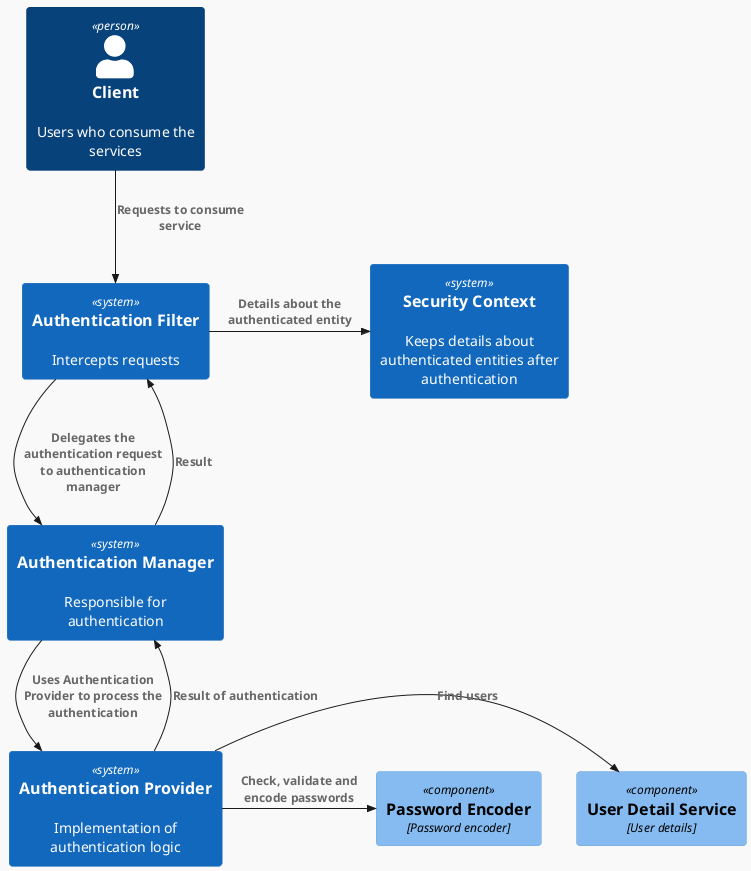 @startuml
!include <C4/C4_Context>
!include <C4/C4_Container>
!include <C4/C4_Component>
!theme mars

Person(client, "Client", "Users who consume the services")
System(af, "Authentication Filter", "Intercepts requests")
System(sc, "Security Context", "Keeps details about authenticated entities after authentication")
System(am, "Authentication Manager", "Responsible for authentication")
System(ap, "Authentication Provider", "Implementation of authentication logic")
Component(user, "User Detail Service", "User details")
Component(encoder, "Password Encoder", "Password encoder")

Rel_Down(client, af, "Requests to consume service")
Rel_Right(af, sc, "Details about the authenticated entity")
Rel_Down(af, am, "Delegates the authentication request to authentication manager")
Rel_Down(am, ap, "Uses Authentication Provider to process the authentication")
Rel_Up(am, af, "Result")
Rel_Up(ap, am, "Result of authentication")
Rel_Right(ap, user, "Find users")
Rel_Right(ap, encoder, "Check, validate and encode passwords")

@enduml